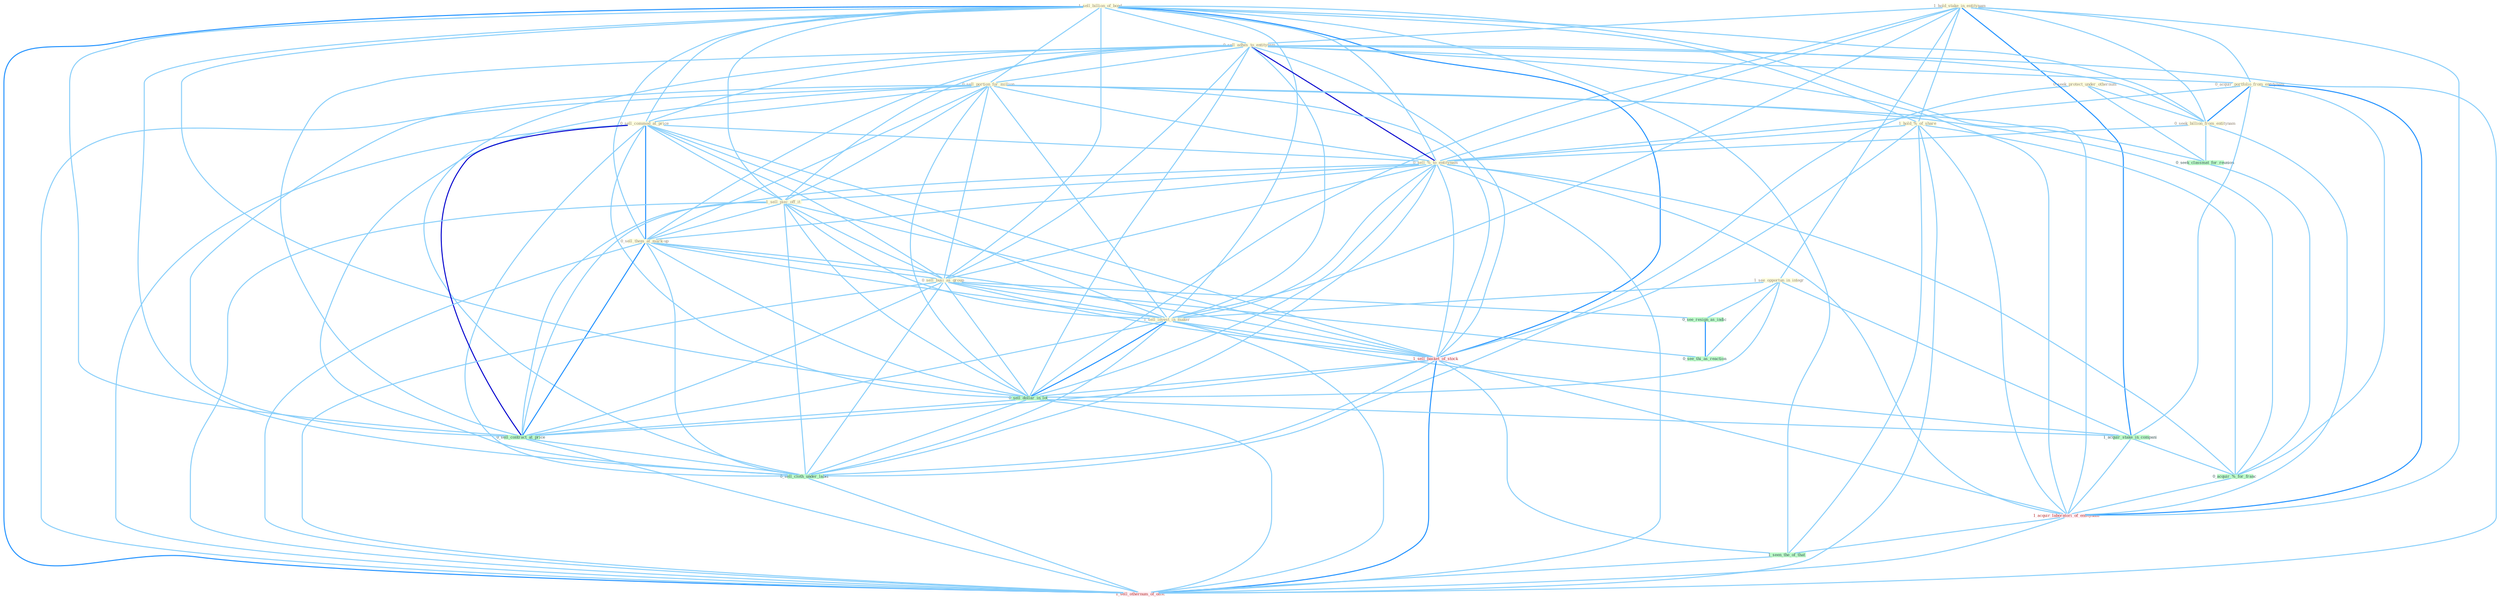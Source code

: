 Graph G{ 
    node
    [shape=polygon,style=filled,width=.5,height=.06,color="#BDFCC9",fixedsize=true,fontsize=4,
    fontcolor="#2f4f4f"];
    {node
    [color="#ffffe0", fontcolor="#8b7d6b"] "0_seek_protect_under_othernum " "1_hold_stake_in_entitynam " "1_sell_billion_of_bond " "0_sell_adhes_to_entitynam " "0_sell_portion_for_million " "0_sell_commod_at_price " "1_hold_%_of_share " "1_see_opportun_in_integr " "0_acquir_portfolio_from_entitynam " "0_seek_billion_from_entitynam " "0_sell_%_to_entitynam " "1_sell_piec_off_it " "0_sell_them_at_mark-up " "0_sell_busi_as_group " "1_sell_invest_in_maker "}
{node [color="#fff0f5", fontcolor="#b22222"] "1_sell_basket_of_stock " "1_acquir_laboratori_of_entitynam " "1_sell_othernum_of_offic "}
edge [color="#B0E2FF"];

	"0_seek_protect_under_othernum " -- "0_seek_billion_from_entitynam " [w="1", color="#87cefa" ];
	"0_seek_protect_under_othernum " -- "0_seek_classmat_for_reunion " [w="1", color="#87cefa" ];
	"0_seek_protect_under_othernum " -- "0_sell_cloth_under_label " [w="1", color="#87cefa" ];
	"1_hold_stake_in_entitynam " -- "0_sell_adhes_to_entitynam " [w="1", color="#87cefa" ];
	"1_hold_stake_in_entitynam " -- "1_hold_%_of_share " [w="1", color="#87cefa" ];
	"1_hold_stake_in_entitynam " -- "1_see_opportun_in_integr " [w="1", color="#87cefa" ];
	"1_hold_stake_in_entitynam " -- "0_acquir_portfolio_from_entitynam " [w="1", color="#87cefa" ];
	"1_hold_stake_in_entitynam " -- "0_seek_billion_from_entitynam " [w="1", color="#87cefa" ];
	"1_hold_stake_in_entitynam " -- "0_sell_%_to_entitynam " [w="1", color="#87cefa" ];
	"1_hold_stake_in_entitynam " -- "1_sell_invest_in_maker " [w="1", color="#87cefa" ];
	"1_hold_stake_in_entitynam " -- "0_sell_dollar_in_lot " [w="1", color="#87cefa" ];
	"1_hold_stake_in_entitynam " -- "1_acquir_stake_in_compani " [w="2", color="#1e90ff" , len=0.8];
	"1_hold_stake_in_entitynam " -- "1_acquir_laboratori_of_entitynam " [w="1", color="#87cefa" ];
	"1_sell_billion_of_bond " -- "0_sell_adhes_to_entitynam " [w="1", color="#87cefa" ];
	"1_sell_billion_of_bond " -- "0_sell_portion_for_million " [w="1", color="#87cefa" ];
	"1_sell_billion_of_bond " -- "0_sell_commod_at_price " [w="1", color="#87cefa" ];
	"1_sell_billion_of_bond " -- "1_hold_%_of_share " [w="1", color="#87cefa" ];
	"1_sell_billion_of_bond " -- "0_seek_billion_from_entitynam " [w="1", color="#87cefa" ];
	"1_sell_billion_of_bond " -- "0_sell_%_to_entitynam " [w="1", color="#87cefa" ];
	"1_sell_billion_of_bond " -- "1_sell_piec_off_it " [w="1", color="#87cefa" ];
	"1_sell_billion_of_bond " -- "0_sell_them_at_mark-up " [w="1", color="#87cefa" ];
	"1_sell_billion_of_bond " -- "0_sell_busi_as_group " [w="1", color="#87cefa" ];
	"1_sell_billion_of_bond " -- "1_sell_invest_in_maker " [w="1", color="#87cefa" ];
	"1_sell_billion_of_bond " -- "1_sell_basket_of_stock " [w="2", color="#1e90ff" , len=0.8];
	"1_sell_billion_of_bond " -- "0_sell_dollar_in_lot " [w="1", color="#87cefa" ];
	"1_sell_billion_of_bond " -- "0_sell_contract_at_price " [w="1", color="#87cefa" ];
	"1_sell_billion_of_bond " -- "1_acquir_laboratori_of_entitynam " [w="1", color="#87cefa" ];
	"1_sell_billion_of_bond " -- "0_sell_cloth_under_label " [w="1", color="#87cefa" ];
	"1_sell_billion_of_bond " -- "1_seen_the_of_that " [w="1", color="#87cefa" ];
	"1_sell_billion_of_bond " -- "1_sell_othernum_of_offic " [w="2", color="#1e90ff" , len=0.8];
	"0_sell_adhes_to_entitynam " -- "0_sell_portion_for_million " [w="1", color="#87cefa" ];
	"0_sell_adhes_to_entitynam " -- "0_sell_commod_at_price " [w="1", color="#87cefa" ];
	"0_sell_adhes_to_entitynam " -- "0_acquir_portfolio_from_entitynam " [w="1", color="#87cefa" ];
	"0_sell_adhes_to_entitynam " -- "0_seek_billion_from_entitynam " [w="1", color="#87cefa" ];
	"0_sell_adhes_to_entitynam " -- "0_sell_%_to_entitynam " [w="3", color="#0000cd" , len=0.6];
	"0_sell_adhes_to_entitynam " -- "1_sell_piec_off_it " [w="1", color="#87cefa" ];
	"0_sell_adhes_to_entitynam " -- "0_sell_them_at_mark-up " [w="1", color="#87cefa" ];
	"0_sell_adhes_to_entitynam " -- "0_sell_busi_as_group " [w="1", color="#87cefa" ];
	"0_sell_adhes_to_entitynam " -- "1_sell_invest_in_maker " [w="1", color="#87cefa" ];
	"0_sell_adhes_to_entitynam " -- "1_sell_basket_of_stock " [w="1", color="#87cefa" ];
	"0_sell_adhes_to_entitynam " -- "0_sell_dollar_in_lot " [w="1", color="#87cefa" ];
	"0_sell_adhes_to_entitynam " -- "0_sell_contract_at_price " [w="1", color="#87cefa" ];
	"0_sell_adhes_to_entitynam " -- "1_acquir_laboratori_of_entitynam " [w="1", color="#87cefa" ];
	"0_sell_adhes_to_entitynam " -- "0_sell_cloth_under_label " [w="1", color="#87cefa" ];
	"0_sell_adhes_to_entitynam " -- "1_sell_othernum_of_offic " [w="1", color="#87cefa" ];
	"0_sell_portion_for_million " -- "0_sell_commod_at_price " [w="1", color="#87cefa" ];
	"0_sell_portion_for_million " -- "0_sell_%_to_entitynam " [w="1", color="#87cefa" ];
	"0_sell_portion_for_million " -- "1_sell_piec_off_it " [w="1", color="#87cefa" ];
	"0_sell_portion_for_million " -- "0_sell_them_at_mark-up " [w="1", color="#87cefa" ];
	"0_sell_portion_for_million " -- "0_sell_busi_as_group " [w="1", color="#87cefa" ];
	"0_sell_portion_for_million " -- "1_sell_invest_in_maker " [w="1", color="#87cefa" ];
	"0_sell_portion_for_million " -- "0_seek_classmat_for_reunion " [w="1", color="#87cefa" ];
	"0_sell_portion_for_million " -- "1_sell_basket_of_stock " [w="1", color="#87cefa" ];
	"0_sell_portion_for_million " -- "0_sell_dollar_in_lot " [w="1", color="#87cefa" ];
	"0_sell_portion_for_million " -- "0_acquir_%_for_franc " [w="1", color="#87cefa" ];
	"0_sell_portion_for_million " -- "0_sell_contract_at_price " [w="1", color="#87cefa" ];
	"0_sell_portion_for_million " -- "0_sell_cloth_under_label " [w="1", color="#87cefa" ];
	"0_sell_portion_for_million " -- "1_sell_othernum_of_offic " [w="1", color="#87cefa" ];
	"0_sell_commod_at_price " -- "0_sell_%_to_entitynam " [w="1", color="#87cefa" ];
	"0_sell_commod_at_price " -- "1_sell_piec_off_it " [w="1", color="#87cefa" ];
	"0_sell_commod_at_price " -- "0_sell_them_at_mark-up " [w="2", color="#1e90ff" , len=0.8];
	"0_sell_commod_at_price " -- "0_sell_busi_as_group " [w="1", color="#87cefa" ];
	"0_sell_commod_at_price " -- "1_sell_invest_in_maker " [w="1", color="#87cefa" ];
	"0_sell_commod_at_price " -- "1_sell_basket_of_stock " [w="1", color="#87cefa" ];
	"0_sell_commod_at_price " -- "0_sell_dollar_in_lot " [w="1", color="#87cefa" ];
	"0_sell_commod_at_price " -- "0_sell_contract_at_price " [w="3", color="#0000cd" , len=0.6];
	"0_sell_commod_at_price " -- "0_sell_cloth_under_label " [w="1", color="#87cefa" ];
	"0_sell_commod_at_price " -- "1_sell_othernum_of_offic " [w="1", color="#87cefa" ];
	"1_hold_%_of_share " -- "0_sell_%_to_entitynam " [w="1", color="#87cefa" ];
	"1_hold_%_of_share " -- "1_sell_basket_of_stock " [w="1", color="#87cefa" ];
	"1_hold_%_of_share " -- "0_acquir_%_for_franc " [w="1", color="#87cefa" ];
	"1_hold_%_of_share " -- "1_acquir_laboratori_of_entitynam " [w="1", color="#87cefa" ];
	"1_hold_%_of_share " -- "1_seen_the_of_that " [w="1", color="#87cefa" ];
	"1_hold_%_of_share " -- "1_sell_othernum_of_offic " [w="1", color="#87cefa" ];
	"1_see_opportun_in_integr " -- "1_sell_invest_in_maker " [w="1", color="#87cefa" ];
	"1_see_opportun_in_integr " -- "0_sell_dollar_in_lot " [w="1", color="#87cefa" ];
	"1_see_opportun_in_integr " -- "0_see_resign_as_indic " [w="1", color="#87cefa" ];
	"1_see_opportun_in_integr " -- "1_acquir_stake_in_compani " [w="1", color="#87cefa" ];
	"1_see_opportun_in_integr " -- "0_see_thi_as_reaction " [w="1", color="#87cefa" ];
	"0_acquir_portfolio_from_entitynam " -- "0_seek_billion_from_entitynam " [w="2", color="#1e90ff" , len=0.8];
	"0_acquir_portfolio_from_entitynam " -- "0_sell_%_to_entitynam " [w="1", color="#87cefa" ];
	"0_acquir_portfolio_from_entitynam " -- "1_acquir_stake_in_compani " [w="1", color="#87cefa" ];
	"0_acquir_portfolio_from_entitynam " -- "0_acquir_%_for_franc " [w="1", color="#87cefa" ];
	"0_acquir_portfolio_from_entitynam " -- "1_acquir_laboratori_of_entitynam " [w="2", color="#1e90ff" , len=0.8];
	"0_seek_billion_from_entitynam " -- "0_sell_%_to_entitynam " [w="1", color="#87cefa" ];
	"0_seek_billion_from_entitynam " -- "0_seek_classmat_for_reunion " [w="1", color="#87cefa" ];
	"0_seek_billion_from_entitynam " -- "1_acquir_laboratori_of_entitynam " [w="1", color="#87cefa" ];
	"0_sell_%_to_entitynam " -- "1_sell_piec_off_it " [w="1", color="#87cefa" ];
	"0_sell_%_to_entitynam " -- "0_sell_them_at_mark-up " [w="1", color="#87cefa" ];
	"0_sell_%_to_entitynam " -- "0_sell_busi_as_group " [w="1", color="#87cefa" ];
	"0_sell_%_to_entitynam " -- "1_sell_invest_in_maker " [w="1", color="#87cefa" ];
	"0_sell_%_to_entitynam " -- "1_sell_basket_of_stock " [w="1", color="#87cefa" ];
	"0_sell_%_to_entitynam " -- "0_sell_dollar_in_lot " [w="1", color="#87cefa" ];
	"0_sell_%_to_entitynam " -- "0_acquir_%_for_franc " [w="1", color="#87cefa" ];
	"0_sell_%_to_entitynam " -- "0_sell_contract_at_price " [w="1", color="#87cefa" ];
	"0_sell_%_to_entitynam " -- "1_acquir_laboratori_of_entitynam " [w="1", color="#87cefa" ];
	"0_sell_%_to_entitynam " -- "0_sell_cloth_under_label " [w="1", color="#87cefa" ];
	"0_sell_%_to_entitynam " -- "1_sell_othernum_of_offic " [w="1", color="#87cefa" ];
	"1_sell_piec_off_it " -- "0_sell_them_at_mark-up " [w="1", color="#87cefa" ];
	"1_sell_piec_off_it " -- "0_sell_busi_as_group " [w="1", color="#87cefa" ];
	"1_sell_piec_off_it " -- "1_sell_invest_in_maker " [w="1", color="#87cefa" ];
	"1_sell_piec_off_it " -- "1_sell_basket_of_stock " [w="1", color="#87cefa" ];
	"1_sell_piec_off_it " -- "0_sell_dollar_in_lot " [w="1", color="#87cefa" ];
	"1_sell_piec_off_it " -- "0_sell_contract_at_price " [w="1", color="#87cefa" ];
	"1_sell_piec_off_it " -- "0_sell_cloth_under_label " [w="1", color="#87cefa" ];
	"1_sell_piec_off_it " -- "1_sell_othernum_of_offic " [w="1", color="#87cefa" ];
	"0_sell_them_at_mark-up " -- "0_sell_busi_as_group " [w="1", color="#87cefa" ];
	"0_sell_them_at_mark-up " -- "1_sell_invest_in_maker " [w="1", color="#87cefa" ];
	"0_sell_them_at_mark-up " -- "1_sell_basket_of_stock " [w="1", color="#87cefa" ];
	"0_sell_them_at_mark-up " -- "0_sell_dollar_in_lot " [w="1", color="#87cefa" ];
	"0_sell_them_at_mark-up " -- "0_sell_contract_at_price " [w="2", color="#1e90ff" , len=0.8];
	"0_sell_them_at_mark-up " -- "0_sell_cloth_under_label " [w="1", color="#87cefa" ];
	"0_sell_them_at_mark-up " -- "1_sell_othernum_of_offic " [w="1", color="#87cefa" ];
	"0_sell_busi_as_group " -- "1_sell_invest_in_maker " [w="1", color="#87cefa" ];
	"0_sell_busi_as_group " -- "1_sell_basket_of_stock " [w="1", color="#87cefa" ];
	"0_sell_busi_as_group " -- "0_sell_dollar_in_lot " [w="1", color="#87cefa" ];
	"0_sell_busi_as_group " -- "0_see_resign_as_indic " [w="1", color="#87cefa" ];
	"0_sell_busi_as_group " -- "0_sell_contract_at_price " [w="1", color="#87cefa" ];
	"0_sell_busi_as_group " -- "0_sell_cloth_under_label " [w="1", color="#87cefa" ];
	"0_sell_busi_as_group " -- "1_sell_othernum_of_offic " [w="1", color="#87cefa" ];
	"0_sell_busi_as_group " -- "0_see_thi_as_reaction " [w="1", color="#87cefa" ];
	"1_sell_invest_in_maker " -- "1_sell_basket_of_stock " [w="1", color="#87cefa" ];
	"1_sell_invest_in_maker " -- "0_sell_dollar_in_lot " [w="2", color="#1e90ff" , len=0.8];
	"1_sell_invest_in_maker " -- "1_acquir_stake_in_compani " [w="1", color="#87cefa" ];
	"1_sell_invest_in_maker " -- "0_sell_contract_at_price " [w="1", color="#87cefa" ];
	"1_sell_invest_in_maker " -- "0_sell_cloth_under_label " [w="1", color="#87cefa" ];
	"1_sell_invest_in_maker " -- "1_sell_othernum_of_offic " [w="1", color="#87cefa" ];
	"0_seek_classmat_for_reunion " -- "0_acquir_%_for_franc " [w="1", color="#87cefa" ];
	"1_sell_basket_of_stock " -- "0_sell_dollar_in_lot " [w="1", color="#87cefa" ];
	"1_sell_basket_of_stock " -- "0_sell_contract_at_price " [w="1", color="#87cefa" ];
	"1_sell_basket_of_stock " -- "1_acquir_laboratori_of_entitynam " [w="1", color="#87cefa" ];
	"1_sell_basket_of_stock " -- "0_sell_cloth_under_label " [w="1", color="#87cefa" ];
	"1_sell_basket_of_stock " -- "1_seen_the_of_that " [w="1", color="#87cefa" ];
	"1_sell_basket_of_stock " -- "1_sell_othernum_of_offic " [w="2", color="#1e90ff" , len=0.8];
	"0_sell_dollar_in_lot " -- "1_acquir_stake_in_compani " [w="1", color="#87cefa" ];
	"0_sell_dollar_in_lot " -- "0_sell_contract_at_price " [w="1", color="#87cefa" ];
	"0_sell_dollar_in_lot " -- "0_sell_cloth_under_label " [w="1", color="#87cefa" ];
	"0_sell_dollar_in_lot " -- "1_sell_othernum_of_offic " [w="1", color="#87cefa" ];
	"0_see_resign_as_indic " -- "0_see_thi_as_reaction " [w="2", color="#1e90ff" , len=0.8];
	"1_acquir_stake_in_compani " -- "0_acquir_%_for_franc " [w="1", color="#87cefa" ];
	"1_acquir_stake_in_compani " -- "1_acquir_laboratori_of_entitynam " [w="1", color="#87cefa" ];
	"0_acquir_%_for_franc " -- "1_acquir_laboratori_of_entitynam " [w="1", color="#87cefa" ];
	"0_sell_contract_at_price " -- "0_sell_cloth_under_label " [w="1", color="#87cefa" ];
	"0_sell_contract_at_price " -- "1_sell_othernum_of_offic " [w="1", color="#87cefa" ];
	"1_acquir_laboratori_of_entitynam " -- "1_seen_the_of_that " [w="1", color="#87cefa" ];
	"1_acquir_laboratori_of_entitynam " -- "1_sell_othernum_of_offic " [w="1", color="#87cefa" ];
	"0_sell_cloth_under_label " -- "1_sell_othernum_of_offic " [w="1", color="#87cefa" ];
	"1_seen_the_of_that " -- "1_sell_othernum_of_offic " [w="1", color="#87cefa" ];
}